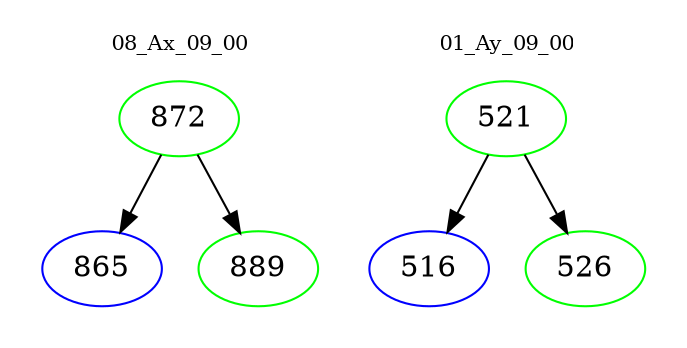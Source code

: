 digraph{
subgraph cluster_0 {
color = white
label = "08_Ax_09_00";
fontsize=10;
T0_872 [label="872", color="green"]
T0_872 -> T0_865 [color="black"]
T0_865 [label="865", color="blue"]
T0_872 -> T0_889 [color="black"]
T0_889 [label="889", color="green"]
}
subgraph cluster_1 {
color = white
label = "01_Ay_09_00";
fontsize=10;
T1_521 [label="521", color="green"]
T1_521 -> T1_516 [color="black"]
T1_516 [label="516", color="blue"]
T1_521 -> T1_526 [color="black"]
T1_526 [label="526", color="green"]
}
}
